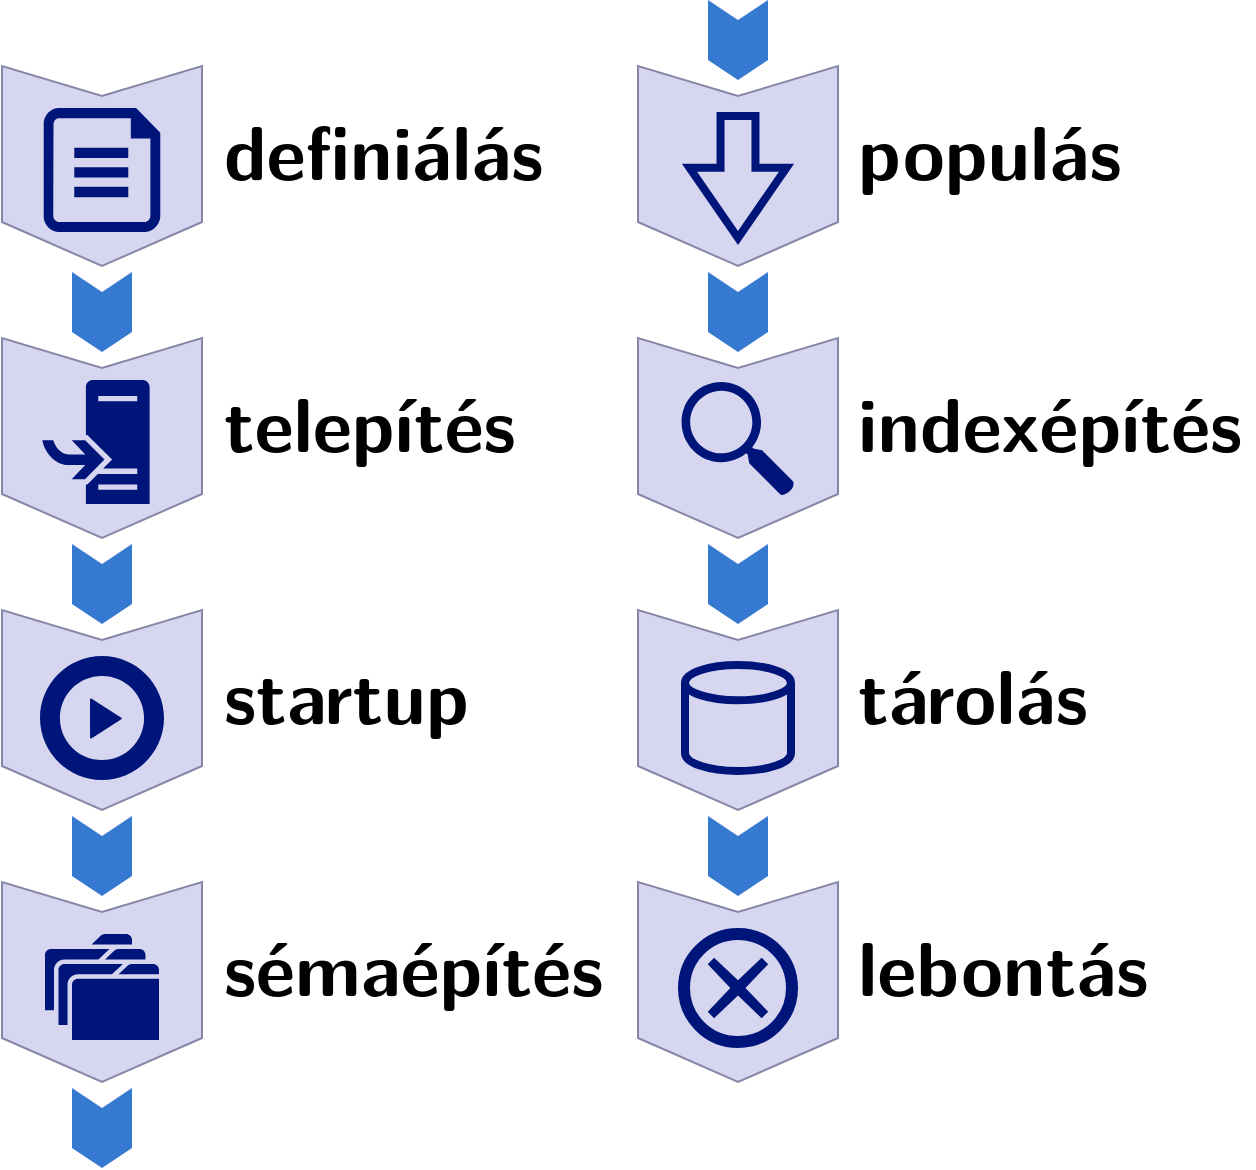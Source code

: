 <mxfile version="22.1.2" type="device">
  <diagram name="1 oldal" id="DIgVYx_RZ0v3rWbxZUPh">
    <mxGraphModel dx="1434" dy="962" grid="0" gridSize="10" guides="1" tooltips="1" connect="1" arrows="1" fold="1" page="1" pageScale="1" pageWidth="827" pageHeight="1169" math="0" shadow="0">
      <root>
        <mxCell id="0" />
        <mxCell id="1" parent="0" />
        <mxCell id="aLR71DNiDiqWkbLxoKwF-1" value="" style="html=1;shadow=0;dashed=0;align=center;verticalAlign=middle;shape=mxgraph.arrows2.arrow;dy=0;dx=22;notch=15;direction=south;fillColor=#D6D6F0;strokeColor=#8786A6;" parent="1" vertex="1">
          <mxGeometry x="132" y="200" width="100" height="100" as="geometry" />
        </mxCell>
        <mxCell id="aLR71DNiDiqWkbLxoKwF-4" value="definiálás" style="text;strokeColor=none;fillColor=none;html=1;fontSize=38;fontStyle=1;verticalAlign=middle;align=left;fontFamily=Latin Modern Sans;horizontal=1;" parent="1" vertex="1">
          <mxGeometry x="241" y="208" width="200" height="65" as="geometry" />
        </mxCell>
        <mxCell id="aLR71DNiDiqWkbLxoKwF-8" value="" style="html=1;shadow=0;dashed=0;align=center;verticalAlign=middle;shape=mxgraph.arrows2.arrow;dy=0;dx=22;notch=15;direction=south;fillColor=#D6D6F0;strokeColor=#8786A6;" parent="1" vertex="1">
          <mxGeometry x="132" y="336" width="100" height="100" as="geometry" />
        </mxCell>
        <mxCell id="aLR71DNiDiqWkbLxoKwF-9" value="" style="html=1;shadow=0;dashed=0;align=center;verticalAlign=middle;shape=mxgraph.arrows2.arrow;dy=0;dx=10;notch=10;direction=south;labelBackgroundColor=none;strokeColor=none;fillColor=#3679D1;" parent="1" vertex="1">
          <mxGeometry x="167" y="303" width="30" height="40" as="geometry" />
        </mxCell>
        <mxCell id="aLR71DNiDiqWkbLxoKwF-10" value="telepítés" style="text;strokeColor=none;fillColor=none;html=1;fontSize=38;fontStyle=1;verticalAlign=middle;align=left;fontFamily=Latin Modern Sans;horizontal=1;" parent="1" vertex="1">
          <mxGeometry x="241" y="344" width="200" height="65" as="geometry" />
        </mxCell>
        <mxCell id="aLR71DNiDiqWkbLxoKwF-13" value="" style="html=1;shadow=0;dashed=0;align=center;verticalAlign=middle;shape=mxgraph.arrows2.arrow;dy=0;dx=22;notch=15;direction=south;fillColor=#D6D6F0;strokeColor=#8786A6;" parent="1" vertex="1">
          <mxGeometry x="132" y="472" width="100" height="100" as="geometry" />
        </mxCell>
        <mxCell id="aLR71DNiDiqWkbLxoKwF-14" value="" style="html=1;shadow=0;dashed=0;align=center;verticalAlign=middle;shape=mxgraph.arrows2.arrow;dy=0;dx=10;notch=10;direction=south;labelBackgroundColor=none;strokeColor=none;fillColor=#3679D1;" parent="1" vertex="1">
          <mxGeometry x="167" y="439" width="30" height="40" as="geometry" />
        </mxCell>
        <mxCell id="aLR71DNiDiqWkbLxoKwF-15" value="startup" style="text;strokeColor=none;fillColor=none;html=1;fontSize=38;fontStyle=1;verticalAlign=middle;align=left;fontFamily=Latin Modern Sans;horizontal=1;" parent="1" vertex="1">
          <mxGeometry x="241" y="480" width="199" height="65" as="geometry" />
        </mxCell>
        <mxCell id="aLR71DNiDiqWkbLxoKwF-16" value="" style="html=1;shadow=0;dashed=0;align=center;verticalAlign=middle;shape=mxgraph.arrows2.arrow;dy=0;dx=22;notch=15;direction=south;fillColor=#D6D6F0;strokeColor=#8786A6;" parent="1" vertex="1">
          <mxGeometry x="132" y="608" width="100" height="100" as="geometry" />
        </mxCell>
        <mxCell id="aLR71DNiDiqWkbLxoKwF-17" value="" style="html=1;shadow=0;dashed=0;align=center;verticalAlign=middle;shape=mxgraph.arrows2.arrow;dy=0;dx=10;notch=10;direction=south;labelBackgroundColor=none;strokeColor=none;fillColor=#3679D1;" parent="1" vertex="1">
          <mxGeometry x="167" y="575" width="30" height="40" as="geometry" />
        </mxCell>
        <mxCell id="aLR71DNiDiqWkbLxoKwF-18" value="sémaépítés" style="text;strokeColor=none;fillColor=none;html=1;fontSize=38;fontStyle=1;verticalAlign=middle;align=left;fontFamily=Latin Modern Sans;horizontal=1;" parent="1" vertex="1">
          <mxGeometry x="241" y="616" width="200" height="65" as="geometry" />
        </mxCell>
        <mxCell id="aLR71DNiDiqWkbLxoKwF-20" value="" style="html=1;shadow=0;dashed=0;align=center;verticalAlign=middle;shape=mxgraph.arrows2.arrow;dy=0;dx=22;notch=15;direction=south;fillColor=#D6D6F0;strokeColor=#8786A6;" parent="1" vertex="1">
          <mxGeometry x="450" y="200" width="100" height="100" as="geometry" />
        </mxCell>
        <mxCell id="aLR71DNiDiqWkbLxoKwF-21" value="populás" style="text;strokeColor=none;fillColor=none;html=1;fontSize=38;fontStyle=1;verticalAlign=middle;align=left;fontFamily=Latin Modern Sans;horizontal=1;" parent="1" vertex="1">
          <mxGeometry x="558" y="208" width="200" height="65" as="geometry" />
        </mxCell>
        <mxCell id="aLR71DNiDiqWkbLxoKwF-22" value="" style="html=1;shadow=0;dashed=0;align=center;verticalAlign=middle;shape=mxgraph.arrows2.arrow;dy=0;dx=22;notch=15;direction=south;fillColor=#D6D6F0;strokeColor=#8786A6;" parent="1" vertex="1">
          <mxGeometry x="450" y="336" width="100" height="100" as="geometry" />
        </mxCell>
        <mxCell id="aLR71DNiDiqWkbLxoKwF-23" value="" style="html=1;shadow=0;dashed=0;align=center;verticalAlign=middle;shape=mxgraph.arrows2.arrow;dy=0;dx=10;notch=10;direction=south;labelBackgroundColor=none;strokeColor=none;fillColor=#3679D1;" parent="1" vertex="1">
          <mxGeometry x="485" y="303" width="30" height="40" as="geometry" />
        </mxCell>
        <mxCell id="aLR71DNiDiqWkbLxoKwF-24" value="indexépítés" style="text;strokeColor=none;fillColor=none;html=1;fontSize=38;fontStyle=1;verticalAlign=middle;align=left;fontFamily=Latin Modern Sans;horizontal=1;" parent="1" vertex="1">
          <mxGeometry x="558" y="344" width="200" height="65" as="geometry" />
        </mxCell>
        <mxCell id="aLR71DNiDiqWkbLxoKwF-25" value="" style="html=1;shadow=0;dashed=0;align=center;verticalAlign=middle;shape=mxgraph.arrows2.arrow;dy=0;dx=22;notch=15;direction=south;fillColor=#D6D6F0;strokeColor=#8786A6;" parent="1" vertex="1">
          <mxGeometry x="450" y="472" width="100" height="100" as="geometry" />
        </mxCell>
        <mxCell id="aLR71DNiDiqWkbLxoKwF-26" value="" style="html=1;shadow=0;dashed=0;align=center;verticalAlign=middle;shape=mxgraph.arrows2.arrow;dy=0;dx=10;notch=10;direction=south;labelBackgroundColor=none;strokeColor=none;fillColor=#3679D1;" parent="1" vertex="1">
          <mxGeometry x="485" y="439" width="30" height="40" as="geometry" />
        </mxCell>
        <mxCell id="aLR71DNiDiqWkbLxoKwF-27" value="tárolás" style="text;strokeColor=none;fillColor=none;html=1;fontSize=38;fontStyle=1;verticalAlign=middle;align=left;fontFamily=Latin Modern Sans;horizontal=1;" parent="1" vertex="1">
          <mxGeometry x="558" y="480" width="200" height="65" as="geometry" />
        </mxCell>
        <mxCell id="aLR71DNiDiqWkbLxoKwF-28" value="" style="html=1;shadow=0;dashed=0;align=center;verticalAlign=middle;shape=mxgraph.arrows2.arrow;dy=0;dx=22;notch=15;direction=south;fillColor=#D6D6F0;strokeColor=#8786A6;" parent="1" vertex="1">
          <mxGeometry x="450" y="608" width="100" height="100" as="geometry" />
        </mxCell>
        <mxCell id="aLR71DNiDiqWkbLxoKwF-29" value="" style="html=1;shadow=0;dashed=0;align=center;verticalAlign=middle;shape=mxgraph.arrows2.arrow;dy=0;dx=10;notch=10;direction=south;labelBackgroundColor=none;strokeColor=none;fillColor=#3679D1;" parent="1" vertex="1">
          <mxGeometry x="485" y="575" width="30" height="40" as="geometry" />
        </mxCell>
        <mxCell id="aLR71DNiDiqWkbLxoKwF-30" value="lebontás" style="text;strokeColor=none;fillColor=none;html=1;fontSize=38;fontStyle=1;verticalAlign=middle;align=left;fontFamily=Latin Modern Sans;horizontal=1;" parent="1" vertex="1">
          <mxGeometry x="558" y="616" width="200" height="65" as="geometry" />
        </mxCell>
        <mxCell id="aLR71DNiDiqWkbLxoKwF-33" value="" style="sketch=0;aspect=fixed;pointerEvents=1;shadow=0;dashed=0;html=1;strokeColor=none;labelPosition=center;verticalLabelPosition=bottom;verticalAlign=top;align=center;fillColor=#00157A;shape=mxgraph.azure.file" parent="1" vertex="1">
          <mxGeometry x="152.86" y="221" width="58.28" height="62" as="geometry" />
        </mxCell>
        <mxCell id="aLR71DNiDiqWkbLxoKwF-34" value="" style="sketch=0;pointerEvents=1;shadow=0;dashed=0;html=1;strokeColor=none;fillColor=#00157A;labelPosition=center;verticalLabelPosition=bottom;verticalAlign=top;outlineConnect=0;align=center;shape=mxgraph.office.concepts.install;" parent="1" vertex="1">
          <mxGeometry x="152.17" y="357" width="53.65" height="62" as="geometry" />
        </mxCell>
        <mxCell id="aLR71DNiDiqWkbLxoKwF-36" value="" style="sketch=0;html=1;aspect=fixed;strokeColor=none;shadow=0;fillColor=#00157A;verticalAlign=top;labelPosition=center;verticalLabelPosition=bottom;shape=mxgraph.gcp2.play_start" parent="1" vertex="1">
          <mxGeometry x="151" y="495" width="62" height="62" as="geometry" />
        </mxCell>
        <mxCell id="aLR71DNiDiqWkbLxoKwF-38" value="" style="sketch=0;pointerEvents=1;shadow=0;dashed=0;html=1;strokeColor=none;fillColor=#00157A;labelPosition=center;verticalLabelPosition=bottom;verticalAlign=top;outlineConnect=0;align=center;shape=mxgraph.office.concepts.folders;" parent="1" vertex="1">
          <mxGeometry x="153.5" y="634" width="57" height="53" as="geometry" />
        </mxCell>
        <mxCell id="aLR71DNiDiqWkbLxoKwF-39" value="" style="strokeWidth=4;html=1;shape=mxgraph.flowchart.database;whiteSpace=wrap;strokeColor=#00157A;fillColor=none;" parent="1" vertex="1">
          <mxGeometry x="473.5" y="499.5" width="53" height="53" as="geometry" />
        </mxCell>
        <mxCell id="aLR71DNiDiqWkbLxoKwF-45" value="" style="points=[[0.145,0.145,0],[0.5,0,0],[0.855,0.145,0],[1,0.5,0],[0.855,0.855,0],[0.5,1,0],[0.145,0.855,0],[0,0.5,0]];shape=mxgraph.bpmn.event;html=1;verticalLabelPosition=bottom;labelBackgroundColor=#ffffff;verticalAlign=top;align=center;perimeter=ellipsePerimeter;outlineConnect=0;aspect=fixed;outline=end;symbol=cancel;fillColor=none;strokeWidth=2;strokeColor=#00157A;" parent="1" vertex="1">
          <mxGeometry x="473" y="634" width="54" height="54" as="geometry" />
        </mxCell>
        <mxCell id="aLR71DNiDiqWkbLxoKwF-46" value="" style="sketch=0;html=1;aspect=fixed;strokeColor=none;shadow=0;fillColor=#00157A;verticalAlign=top;labelPosition=center;verticalLabelPosition=bottom;shape=mxgraph.gcp2.search" parent="1" vertex="1">
          <mxGeometry x="471.78" y="358" width="56.44" height="57" as="geometry" />
        </mxCell>
        <mxCell id="aLR71DNiDiqWkbLxoKwF-47" value="" style="html=1;shadow=0;dashed=0;align=center;verticalAlign=middle;shape=mxgraph.arrows2.arrow;dy=0.64;dx=35.13;direction=south;notch=0;strokeWidth=4;strokeColor=#00157A;fillColor=none;" parent="1" vertex="1">
          <mxGeometry x="475.75" y="225" width="48.5" height="61" as="geometry" />
        </mxCell>
        <mxCell id="eDFwI6hHwwom7YnC2LUt-1" value="" style="html=1;shadow=0;dashed=0;align=center;verticalAlign=middle;shape=mxgraph.arrows2.arrow;dy=0;dx=10;notch=10;direction=south;labelBackgroundColor=none;strokeColor=none;fillColor=#3679D1;" vertex="1" parent="1">
          <mxGeometry x="167" y="711" width="30" height="40" as="geometry" />
        </mxCell>
        <mxCell id="eDFwI6hHwwom7YnC2LUt-2" value="" style="html=1;shadow=0;dashed=0;align=center;verticalAlign=middle;shape=mxgraph.arrows2.arrow;dy=0;dx=10;notch=10;direction=south;labelBackgroundColor=none;strokeColor=none;fillColor=#3679D1;" vertex="1" parent="1">
          <mxGeometry x="485" y="167" width="30" height="40" as="geometry" />
        </mxCell>
      </root>
    </mxGraphModel>
  </diagram>
</mxfile>
